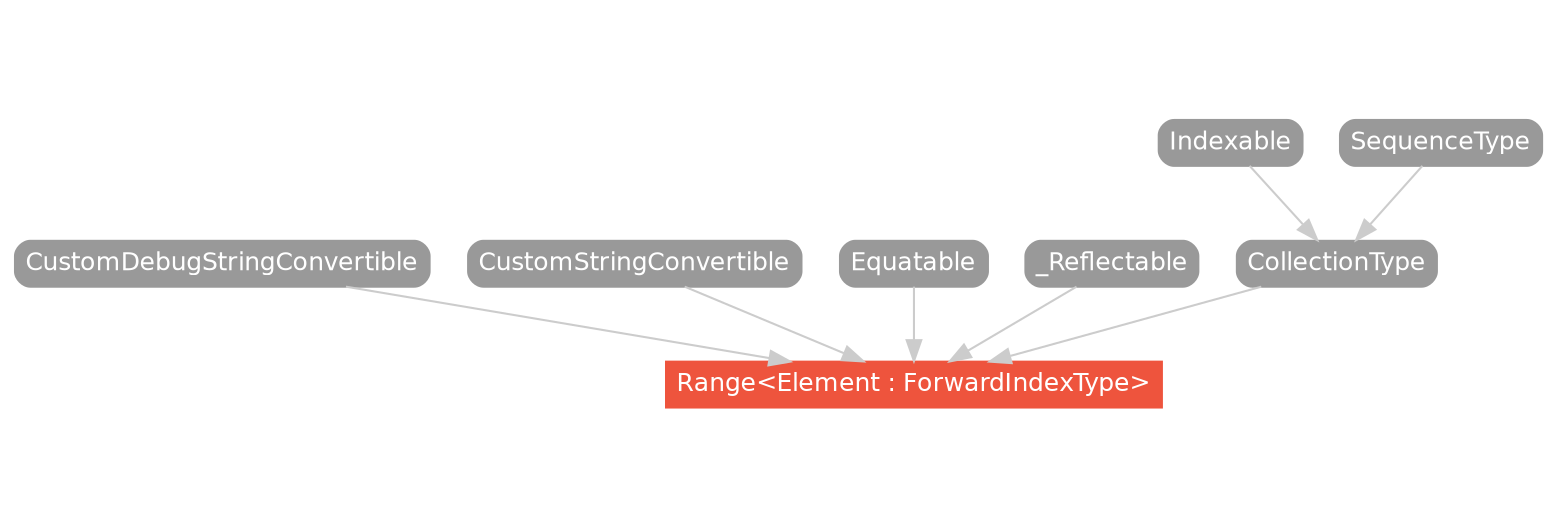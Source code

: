strict digraph "Range<Element : ForwardIndexType> - Type Hierarchy - SwiftDoc.org" {
    pad="0.1,0.8"
    node [shape=box, style="filled,rounded", color="#999999", fillcolor="#999999", fontcolor=white, fontname=Helvetica, fontnames="Helvetica,sansserif", fontsize=12, margin="0.07,0.05", height="0.3"]
    edge [color="#cccccc"]
    "CollectionType" [URL="/protocol/CollectionType/hierarchy/"]
    "CustomDebugStringConvertible" [URL="/protocol/CustomDebugStringConvertible/hierarchy/"]
    "CustomStringConvertible" [URL="/protocol/CustomStringConvertible/hierarchy/"]
    "Equatable" [URL="/protocol/Equatable/hierarchy/"]
    "Indexable" [URL="/protocol/Indexable/hierarchy/"]
    "Range<Element : ForwardIndexType>" [URL="/type/Range/", style="filled", fillcolor="#ee543d", color="#ee543d"]
    "SequenceType" [URL="/protocol/SequenceType/hierarchy/"]
    "_Reflectable" [URL="/protocol/_Reflectable/hierarchy/"]    "Equatable" -> "Range<Element : ForwardIndexType>"
    "CollectionType" -> "Range<Element : ForwardIndexType>"
    "CustomStringConvertible" -> "Range<Element : ForwardIndexType>"
    "CustomDebugStringConvertible" -> "Range<Element : ForwardIndexType>"
    "_Reflectable" -> "Range<Element : ForwardIndexType>"
    "Indexable" -> "CollectionType"
    "SequenceType" -> "CollectionType"
    subgraph Types {
        rank = max; "Range<Element : ForwardIndexType>";
    }
}